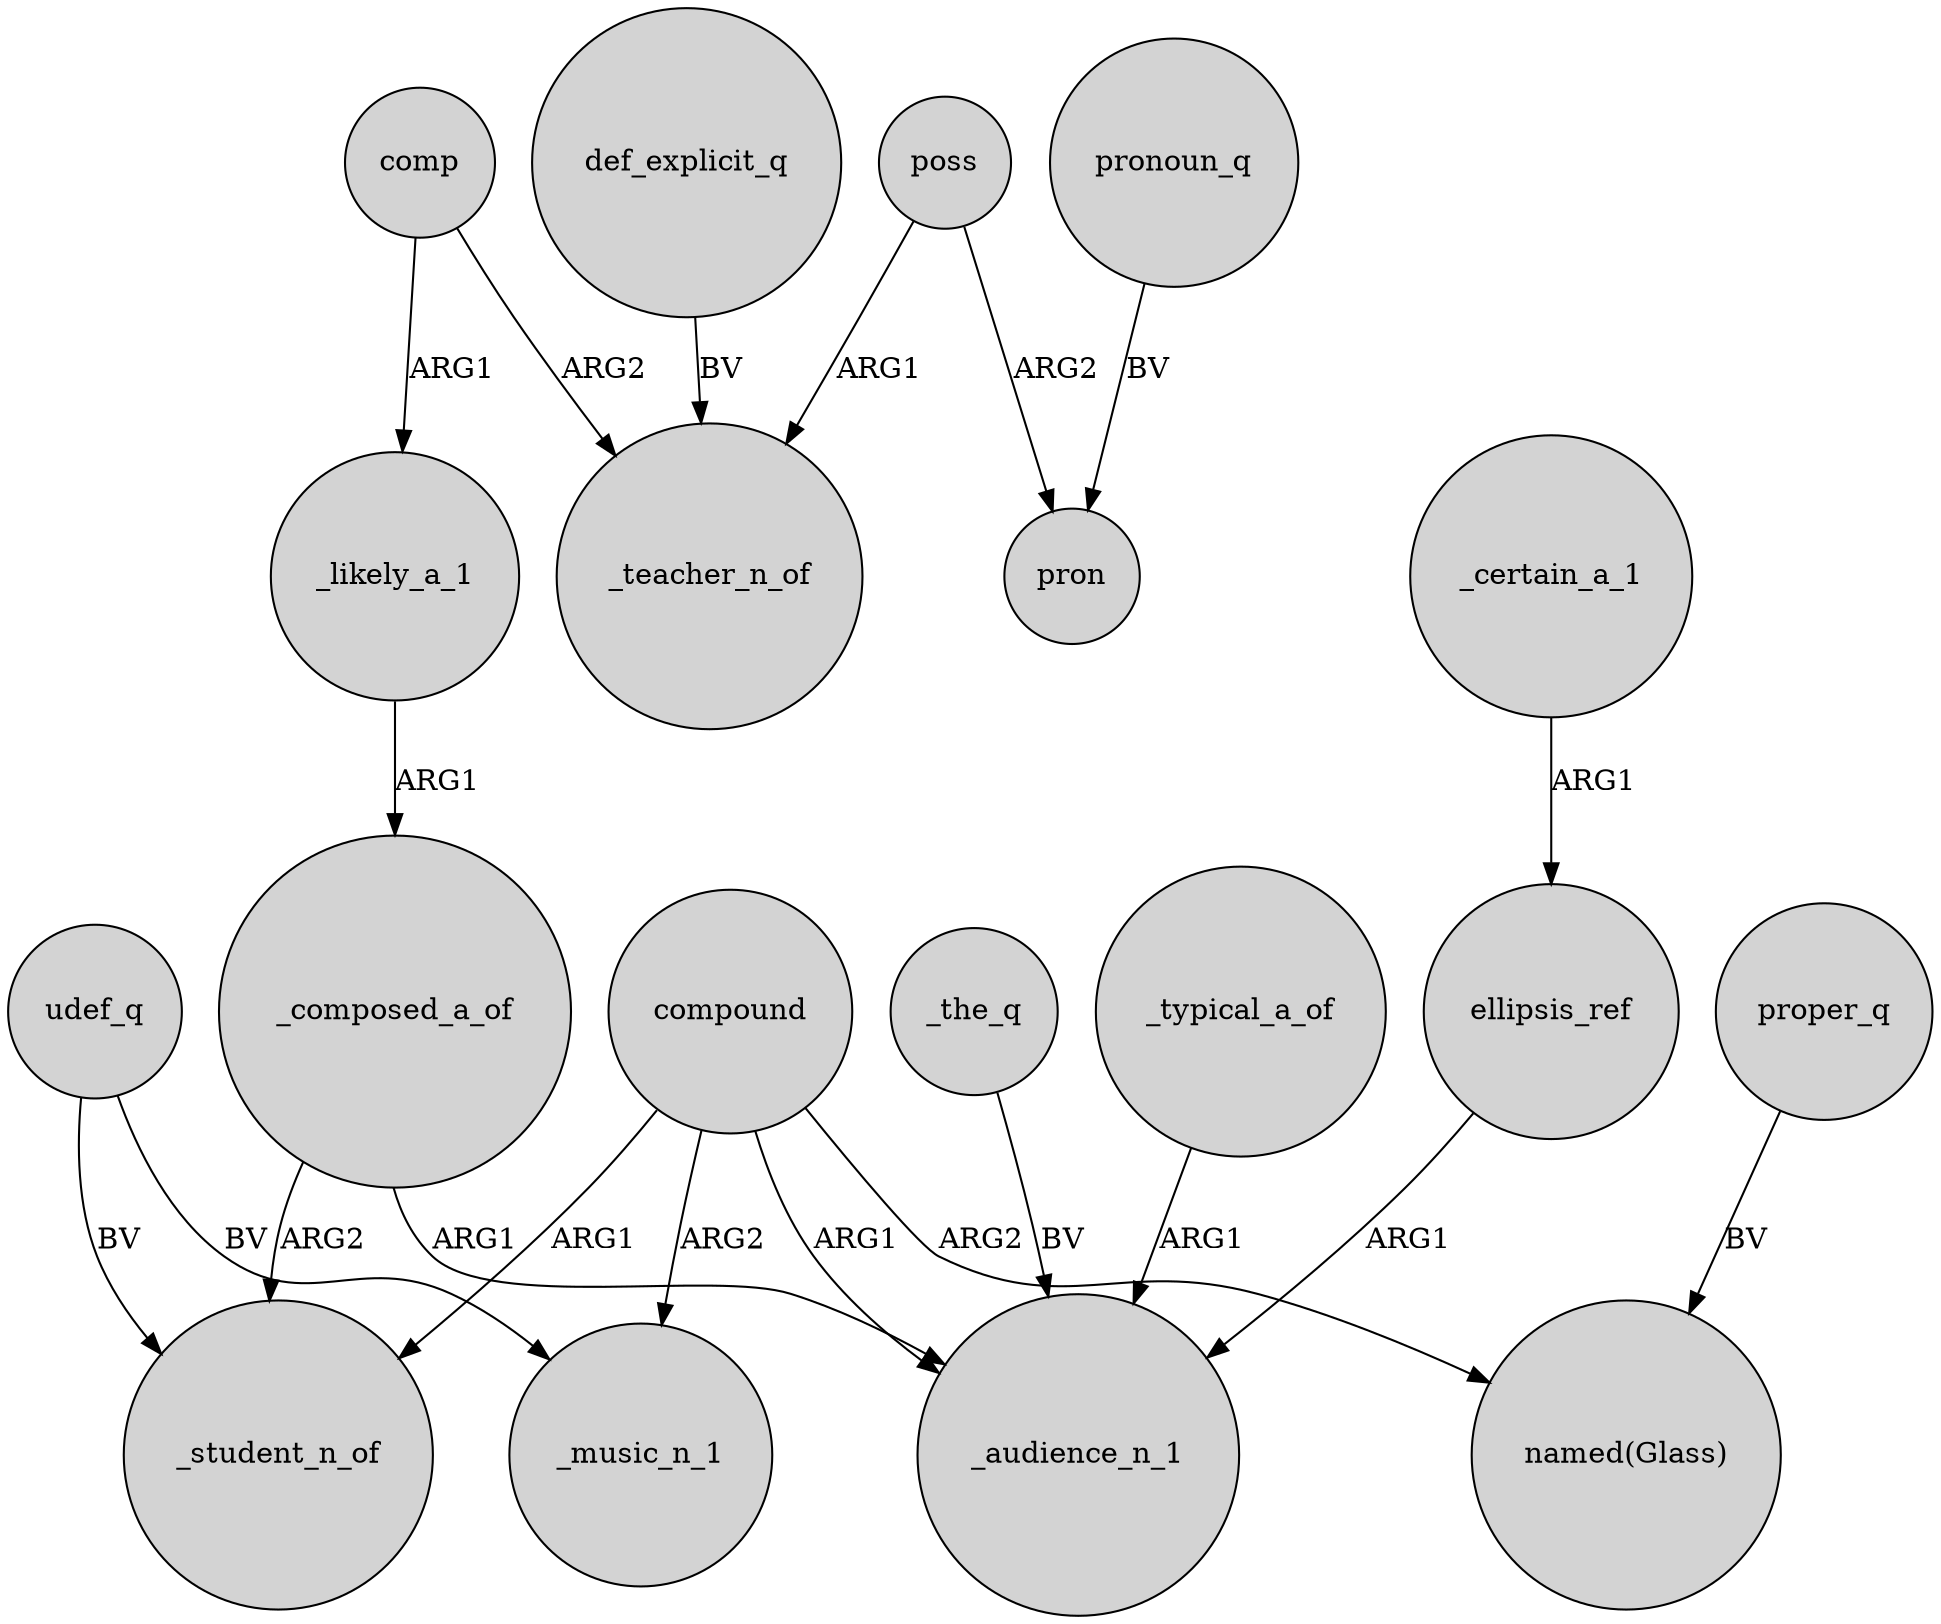 digraph {
	node [shape=circle style=filled]
	comp -> _teacher_n_of [label=ARG2]
	_composed_a_of -> _student_n_of [label=ARG2]
	poss -> pron [label=ARG2]
	_certain_a_1 -> ellipsis_ref [label=ARG1]
	udef_q -> _student_n_of [label=BV]
	_likely_a_1 -> _composed_a_of [label=ARG1]
	_composed_a_of -> _audience_n_1 [label=ARG1]
	pronoun_q -> pron [label=BV]
	compound -> _music_n_1 [label=ARG2]
	compound -> _audience_n_1 [label=ARG1]
	ellipsis_ref -> _audience_n_1 [label=ARG1]
	compound -> _student_n_of [label=ARG1]
	proper_q -> "named(Glass)" [label=BV]
	compound -> "named(Glass)" [label=ARG2]
	_the_q -> _audience_n_1 [label=BV]
	_typical_a_of -> _audience_n_1 [label=ARG1]
	poss -> _teacher_n_of [label=ARG1]
	comp -> _likely_a_1 [label=ARG1]
	udef_q -> _music_n_1 [label=BV]
	def_explicit_q -> _teacher_n_of [label=BV]
}
